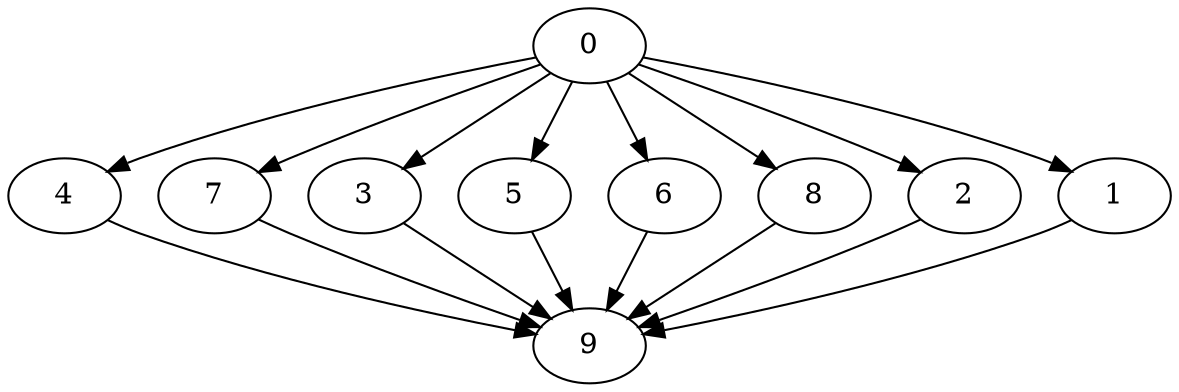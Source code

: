 digraph "Fork_Join_Nodes_10_CCR_0.10_WeightType_Random#9" {
	graph ["Duplicate states"=0,
		GraphType=F_J,
		"Max states in OPEN"=0,
		Modes="120000ms; topo-ordered tasks, ; Pruning: task equivalence, fixed order ready list, ; F-value: ; Optimisation: best schedule length (\
SL) optimisation on equal, ",
		NumberOfTasks=10,
		"Pruned using list schedule length"=4396,
		"States removed from OPEN"=0,
		TargetSystem="Homogeneous-2",
		"Time to schedule (ms)"=268,
		"Total idle time"=115,
		"Total schedule length"=605,
		"Total sequential time"=1008,
		"Total states created"=18174
	];
	0	["Finish time"=112,
		Processor=0,
		"Start time"=0,
		Weight=112];
	4	["Finish time"=350,
		Processor=0,
		"Start time"=210,
		Weight=140];
	0 -> 4	[Weight=7];
	7	["Finish time"=422,
		Processor=1,
		"Start time"=282,
		Weight=140];
	0 -> 7	[Weight=7];
	3	["Finish time"=282,
		Processor=1,
		"Start time"=170,
		Weight=112];
	0 -> 3	[Weight=6];
	5	["Finish time"=462,
		Processor=0,
		"Start time"=350,
		Weight=112];
	0 -> 5	[Weight=2];
	6	["Finish time"=210,
		Processor=0,
		"Start time"=112,
		Weight=98];
	0 -> 6	[Weight=8];
	8	["Finish time"=520,
		Processor=1,
		"Start time"=422,
		Weight=98];
	0 -> 8	[Weight=7];
	2	["Finish time"=170,
		Processor=1,
		"Start time"=114,
		Weight=56];
	0 -> 2	[Weight=2];
	1	["Finish time"=518,
		Processor=0,
		"Start time"=462,
		Weight=56];
	0 -> 1	[Weight=6];
	9	["Finish time"=605,
		Processor=1,
		"Start time"=521,
		Weight=84];
	4 -> 9	[Weight=10];
	7 -> 9	[Weight=8];
	3 -> 9	[Weight=8];
	5 -> 9	[Weight=4];
	6 -> 9	[Weight=8];
	8 -> 9	[Weight=7];
	2 -> 9	[Weight=8];
	1 -> 9	[Weight=3];
}
